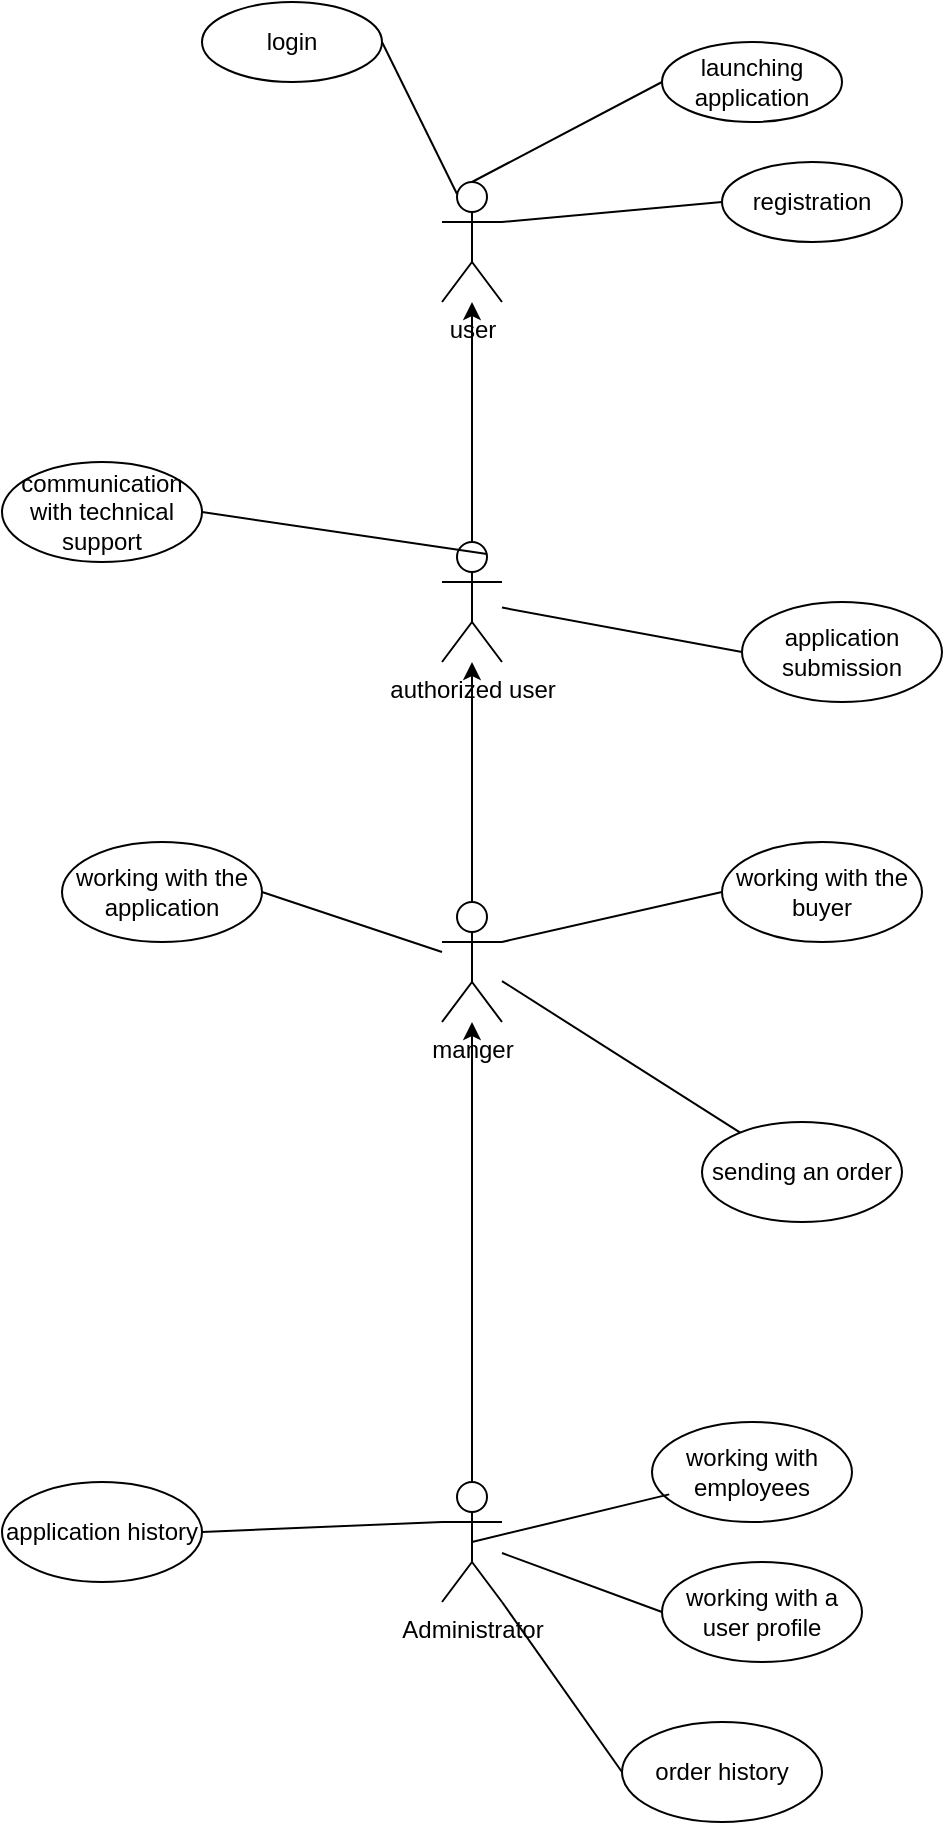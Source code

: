 <mxfile version="22.1.12" type="github">
  <diagram name="Страница — 1" id="Eqya4cr45G4mEzBSwJtX">
    <mxGraphModel dx="1002" dy="1752" grid="1" gridSize="10" guides="1" tooltips="1" connect="1" arrows="1" fold="1" page="1" pageScale="1" pageWidth="827" pageHeight="1169" math="0" shadow="0">
      <root>
        <mxCell id="0" />
        <mxCell id="1" parent="0" />
        <mxCell id="FGMWF7kc70QpGk2EvCf_-2" value="user" style="shape=umlActor;verticalLabelPosition=bottom;verticalAlign=top;html=1;outlineConnect=0;" vertex="1" parent="1">
          <mxGeometry x="350" y="40" width="30" height="60" as="geometry" />
        </mxCell>
        <mxCell id="FGMWF7kc70QpGk2EvCf_-3" value="registration" style="ellipse;whiteSpace=wrap;html=1;" vertex="1" parent="1">
          <mxGeometry x="490" y="30" width="90" height="40" as="geometry" />
        </mxCell>
        <mxCell id="FGMWF7kc70QpGk2EvCf_-30" style="edgeStyle=orthogonalEdgeStyle;rounded=0;orthogonalLoop=1;jettySize=auto;html=1;" edge="1" parent="1" source="FGMWF7kc70QpGk2EvCf_-4" target="FGMWF7kc70QpGk2EvCf_-2">
          <mxGeometry relative="1" as="geometry" />
        </mxCell>
        <mxCell id="FGMWF7kc70QpGk2EvCf_-4" value="authorized user" style="shape=umlActor;verticalLabelPosition=bottom;verticalAlign=top;html=1;outlineConnect=0;" vertex="1" parent="1">
          <mxGeometry x="350" y="220" width="30" height="60" as="geometry" />
        </mxCell>
        <mxCell id="FGMWF7kc70QpGk2EvCf_-6" value="launching application" style="ellipse;whiteSpace=wrap;html=1;" vertex="1" parent="1">
          <mxGeometry x="460" y="-30" width="90" height="40" as="geometry" />
        </mxCell>
        <mxCell id="FGMWF7kc70QpGk2EvCf_-7" value="" style="endArrow=none;html=1;rounded=0;entryX=0;entryY=0.5;entryDx=0;entryDy=0;exitX=1;exitY=0.333;exitDx=0;exitDy=0;exitPerimeter=0;" edge="1" parent="1" source="FGMWF7kc70QpGk2EvCf_-2" target="FGMWF7kc70QpGk2EvCf_-3">
          <mxGeometry width="50" height="50" relative="1" as="geometry">
            <mxPoint x="390" y="170" as="sourcePoint" />
            <mxPoint x="440" y="120" as="targetPoint" />
          </mxGeometry>
        </mxCell>
        <mxCell id="FGMWF7kc70QpGk2EvCf_-8" value="" style="endArrow=none;html=1;rounded=0;entryX=0;entryY=0.5;entryDx=0;entryDy=0;exitX=0.5;exitY=0;exitDx=0;exitDy=0;exitPerimeter=0;" edge="1" parent="1" source="FGMWF7kc70QpGk2EvCf_-2" target="FGMWF7kc70QpGk2EvCf_-6">
          <mxGeometry width="50" height="50" relative="1" as="geometry">
            <mxPoint x="350" y="-5" as="sourcePoint" />
            <mxPoint x="460" y="-15" as="targetPoint" />
          </mxGeometry>
        </mxCell>
        <mxCell id="FGMWF7kc70QpGk2EvCf_-9" value="communication with technical support" style="ellipse;whiteSpace=wrap;html=1;" vertex="1" parent="1">
          <mxGeometry x="130" y="180" width="100" height="50" as="geometry" />
        </mxCell>
        <mxCell id="FGMWF7kc70QpGk2EvCf_-10" value="" style="endArrow=none;html=1;rounded=0;exitX=0.75;exitY=0.1;exitDx=0;exitDy=0;exitPerimeter=0;entryX=1;entryY=0.5;entryDx=0;entryDy=0;" edge="1" parent="1" source="FGMWF7kc70QpGk2EvCf_-4" target="FGMWF7kc70QpGk2EvCf_-9">
          <mxGeometry width="50" height="50" relative="1" as="geometry">
            <mxPoint x="380" y="240" as="sourcePoint" />
            <mxPoint x="480" y="220" as="targetPoint" />
          </mxGeometry>
        </mxCell>
        <mxCell id="FGMWF7kc70QpGk2EvCf_-11" value="application submission" style="ellipse;whiteSpace=wrap;html=1;" vertex="1" parent="1">
          <mxGeometry x="500" y="250" width="100" height="50" as="geometry" />
        </mxCell>
        <mxCell id="FGMWF7kc70QpGk2EvCf_-12" value="" style="endArrow=none;html=1;rounded=0;entryX=0;entryY=0.5;entryDx=0;entryDy=0;" edge="1" parent="1" source="FGMWF7kc70QpGk2EvCf_-4" target="FGMWF7kc70QpGk2EvCf_-11">
          <mxGeometry width="50" height="50" relative="1" as="geometry">
            <mxPoint x="383" y="236" as="sourcePoint" />
            <mxPoint x="490" y="230" as="targetPoint" />
          </mxGeometry>
        </mxCell>
        <mxCell id="FGMWF7kc70QpGk2EvCf_-15" value="login" style="ellipse;whiteSpace=wrap;html=1;" vertex="1" parent="1">
          <mxGeometry x="230" y="-50" width="90" height="40" as="geometry" />
        </mxCell>
        <mxCell id="FGMWF7kc70QpGk2EvCf_-16" value="" style="endArrow=none;html=1;rounded=0;exitX=1;exitY=0.5;exitDx=0;exitDy=0;entryX=0.25;entryY=0.1;entryDx=0;entryDy=0;entryPerimeter=0;" edge="1" parent="1" source="FGMWF7kc70QpGk2EvCf_-15" target="FGMWF7kc70QpGk2EvCf_-2">
          <mxGeometry width="50" height="50" relative="1" as="geometry">
            <mxPoint x="375" y="50" as="sourcePoint" />
            <mxPoint x="470" as="targetPoint" />
          </mxGeometry>
        </mxCell>
        <mxCell id="FGMWF7kc70QpGk2EvCf_-29" style="edgeStyle=orthogonalEdgeStyle;rounded=0;orthogonalLoop=1;jettySize=auto;html=1;" edge="1" parent="1" source="FGMWF7kc70QpGk2EvCf_-17" target="FGMWF7kc70QpGk2EvCf_-4">
          <mxGeometry relative="1" as="geometry" />
        </mxCell>
        <mxCell id="FGMWF7kc70QpGk2EvCf_-17" value="manger" style="shape=umlActor;verticalLabelPosition=bottom;verticalAlign=top;html=1;outlineConnect=0;" vertex="1" parent="1">
          <mxGeometry x="350" y="400" width="30" height="60" as="geometry" />
        </mxCell>
        <mxCell id="FGMWF7kc70QpGk2EvCf_-18" value="working with the buyer" style="ellipse;whiteSpace=wrap;html=1;" vertex="1" parent="1">
          <mxGeometry x="490" y="370" width="100" height="50" as="geometry" />
        </mxCell>
        <mxCell id="FGMWF7kc70QpGk2EvCf_-19" value="working with the application" style="ellipse;whiteSpace=wrap;html=1;" vertex="1" parent="1">
          <mxGeometry x="160" y="370" width="100" height="50" as="geometry" />
        </mxCell>
        <mxCell id="FGMWF7kc70QpGk2EvCf_-20" value="sending an order" style="ellipse;whiteSpace=wrap;html=1;" vertex="1" parent="1">
          <mxGeometry x="480" y="510" width="100" height="50" as="geometry" />
        </mxCell>
        <mxCell id="FGMWF7kc70QpGk2EvCf_-21" value="" style="endArrow=none;html=1;rounded=0;entryX=0;entryY=0.5;entryDx=0;entryDy=0;exitX=1;exitY=0.333;exitDx=0;exitDy=0;exitPerimeter=0;" edge="1" parent="1" source="FGMWF7kc70QpGk2EvCf_-17" target="FGMWF7kc70QpGk2EvCf_-18">
          <mxGeometry width="50" height="50" relative="1" as="geometry">
            <mxPoint x="350" y="360" as="sourcePoint" />
            <mxPoint x="470" y="400" as="targetPoint" />
          </mxGeometry>
        </mxCell>
        <mxCell id="FGMWF7kc70QpGk2EvCf_-22" value="" style="endArrow=none;html=1;rounded=0;entryX=1;entryY=0.5;entryDx=0;entryDy=0;" edge="1" parent="1" source="FGMWF7kc70QpGk2EvCf_-17" target="FGMWF7kc70QpGk2EvCf_-19">
          <mxGeometry width="50" height="50" relative="1" as="geometry">
            <mxPoint x="390" y="430" as="sourcePoint" />
            <mxPoint x="160" y="395" as="targetPoint" />
          </mxGeometry>
        </mxCell>
        <mxCell id="FGMWF7kc70QpGk2EvCf_-23" value="" style="endArrow=none;html=1;rounded=0;" edge="1" parent="1" source="FGMWF7kc70QpGk2EvCf_-17" target="FGMWF7kc70QpGk2EvCf_-20">
          <mxGeometry width="50" height="50" relative="1" as="geometry">
            <mxPoint x="380" y="479" as="sourcePoint" />
            <mxPoint x="490" y="510" as="targetPoint" />
          </mxGeometry>
        </mxCell>
        <mxCell id="FGMWF7kc70QpGk2EvCf_-28" style="edgeStyle=orthogonalEdgeStyle;rounded=0;orthogonalLoop=1;jettySize=auto;html=1;" edge="1" parent="1" source="FGMWF7kc70QpGk2EvCf_-27" target="FGMWF7kc70QpGk2EvCf_-17">
          <mxGeometry relative="1" as="geometry" />
        </mxCell>
        <mxCell id="FGMWF7kc70QpGk2EvCf_-27" value="Administrator" style="shape=umlActor;verticalLabelPosition=bottom;verticalAlign=top;html=1;outlineConnect=0;" vertex="1" parent="1">
          <mxGeometry x="350" y="690" width="30" height="60" as="geometry" />
        </mxCell>
        <mxCell id="FGMWF7kc70QpGk2EvCf_-33" value="working with employees" style="ellipse;whiteSpace=wrap;html=1;" vertex="1" parent="1">
          <mxGeometry x="455" y="660" width="100" height="50" as="geometry" />
        </mxCell>
        <mxCell id="FGMWF7kc70QpGk2EvCf_-34" value="working with a user profile" style="ellipse;whiteSpace=wrap;html=1;" vertex="1" parent="1">
          <mxGeometry x="460" y="730" width="100" height="50" as="geometry" />
        </mxCell>
        <mxCell id="FGMWF7kc70QpGk2EvCf_-35" value="order history" style="ellipse;whiteSpace=wrap;html=1;" vertex="1" parent="1">
          <mxGeometry x="440" y="810" width="100" height="50" as="geometry" />
        </mxCell>
        <mxCell id="FGMWF7kc70QpGk2EvCf_-37" value="application history" style="ellipse;whiteSpace=wrap;html=1;" vertex="1" parent="1">
          <mxGeometry x="130" y="690" width="100" height="50" as="geometry" />
        </mxCell>
        <mxCell id="FGMWF7kc70QpGk2EvCf_-38" value="" style="endArrow=none;html=1;rounded=0;exitX=0.5;exitY=0.5;exitDx=0;exitDy=0;exitPerimeter=0;entryX=0.086;entryY=0.724;entryDx=0;entryDy=0;entryPerimeter=0;" edge="1" parent="1" source="FGMWF7kc70QpGk2EvCf_-27" target="FGMWF7kc70QpGk2EvCf_-33">
          <mxGeometry width="50" height="50" relative="1" as="geometry">
            <mxPoint x="381" y="560" as="sourcePoint" />
            <mxPoint x="500" y="635" as="targetPoint" />
          </mxGeometry>
        </mxCell>
        <mxCell id="FGMWF7kc70QpGk2EvCf_-39" value="" style="endArrow=none;html=1;rounded=0;entryX=0;entryY=0.5;entryDx=0;entryDy=0;" edge="1" parent="1" source="FGMWF7kc70QpGk2EvCf_-27" target="FGMWF7kc70QpGk2EvCf_-34">
          <mxGeometry width="50" height="50" relative="1" as="geometry">
            <mxPoint x="375" y="730" as="sourcePoint" />
            <mxPoint x="474" y="706" as="targetPoint" />
          </mxGeometry>
        </mxCell>
        <mxCell id="FGMWF7kc70QpGk2EvCf_-40" value="" style="endArrow=none;html=1;rounded=0;exitX=1;exitY=0.5;exitDx=0;exitDy=0;entryX=0;entryY=0.333;entryDx=0;entryDy=0;entryPerimeter=0;" edge="1" parent="1" source="FGMWF7kc70QpGk2EvCf_-37" target="FGMWF7kc70QpGk2EvCf_-27">
          <mxGeometry width="50" height="50" relative="1" as="geometry">
            <mxPoint x="200" y="804" as="sourcePoint" />
            <mxPoint x="299" y="780" as="targetPoint" />
          </mxGeometry>
        </mxCell>
        <mxCell id="FGMWF7kc70QpGk2EvCf_-41" value="" style="endArrow=none;html=1;rounded=0;exitX=0;exitY=0.5;exitDx=0;exitDy=0;entryX=1;entryY=1;entryDx=0;entryDy=0;entryPerimeter=0;" edge="1" parent="1" source="FGMWF7kc70QpGk2EvCf_-35" target="FGMWF7kc70QpGk2EvCf_-27">
          <mxGeometry width="50" height="50" relative="1" as="geometry">
            <mxPoint x="240" y="725" as="sourcePoint" />
            <mxPoint x="360" y="720" as="targetPoint" />
          </mxGeometry>
        </mxCell>
      </root>
    </mxGraphModel>
  </diagram>
</mxfile>
